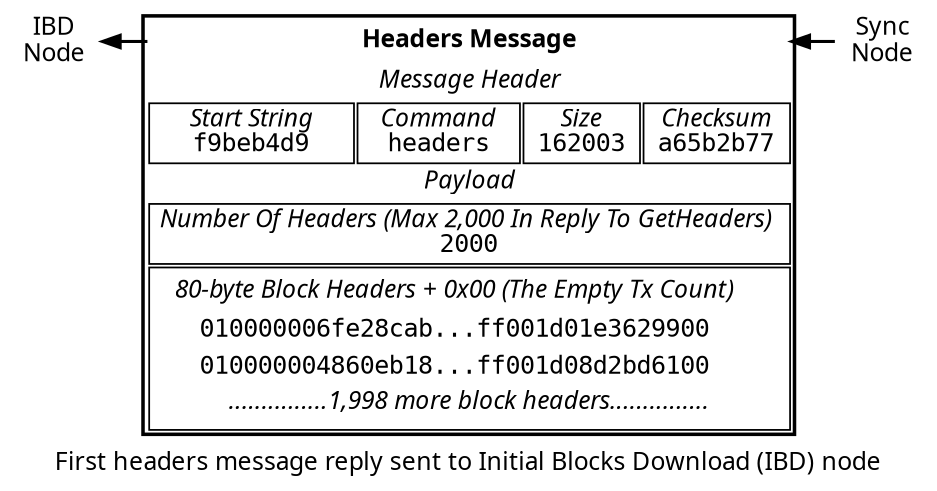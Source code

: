 digraph {
// This file is licensed under the MIT License (MIT) available on
// http://opensource.org/licenses/MIT.

size=6.25;
rankdir=LR
splines = "false";
ranksep = 0.2;
nodesep = 0.1;

edge [ penwidth = 1.75, fontname="Sans" ]
node [ penwidth = 1.75, shape = "box", fontname="Sans"]
graph [ penwidth = 1.75, fontname="Sans" ]

ibd -> inv:f1 -> sync [ dir = "back" ];

ibd [ label = "IBD\nNode", shape="none" ];
sync [ label = "Sync\nNode", shape="none" ];

inv [ shape="plaintext", label=<
    <table border="2" cellborder="1">
      <tr>
        <td colspan="4" port="f1" border="0" cellpadding="4"><b>Headers Message</b></td>
      </tr>

      <tr>
        <td colspan="4" border="0"><i>Message Header</i></td>
      </tr>

      <tr>
        <td border="1"><i>Start String</i><br/><font face="courier">f9beb4d9</font></td>
        <td border="1"><i>Command</i><br/><font face="courier">headers</font></td>
        <td border="1"><i>Size</i><br/><font face="courier">162003</font></td>
        <td border="1"><i>Checksum</i><br/><font face="courier">a65b2b77</font></td>
      </tr>

      <tr>
        <td colspan="4" border="0"><i>Payload</i></td>
      </tr>

      <tr>
        <td colspan="4"><i>Number Of Headers (Max 2,000 In Reply To GetHeaders) </i><br /><font face="courier">2000</font></td>
      </tr>

      <tr>
        <td colspan="4">
        <table border="0">
          <tr>
            <td><i>80-byte Block Headers + 0x00 (The Empty Tx Count)</i></td>
          </tr>
          <tr>
            <td><font face="courier">010000006fe28cab...ff001d01e3629900</font></td>
          </tr>
          <tr>
            <td><font face="courier">010000004860eb18...ff001d08d2bd6100</font></td>
          </tr>
          <tr>
            <td colspan="2"><i>...............1,998 more block headers...............</i></td>
          </tr>

        </table>
        </td>
      </tr>
    </table>>];

label = "First headers message reply sent to Initial Blocks Download (IBD) node"
}
